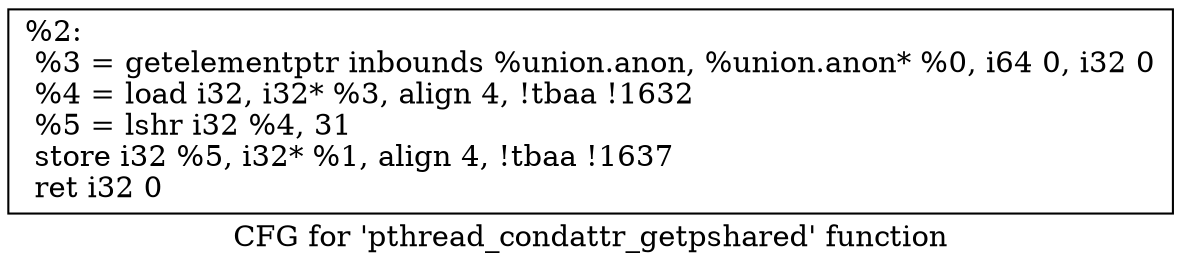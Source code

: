 digraph "CFG for 'pthread_condattr_getpshared' function" {
	label="CFG for 'pthread_condattr_getpshared' function";

	Node0x1ff4430 [shape=record,label="{%2:\l  %3 = getelementptr inbounds %union.anon, %union.anon* %0, i64 0, i32 0\l  %4 = load i32, i32* %3, align 4, !tbaa !1632\l  %5 = lshr i32 %4, 31\l  store i32 %5, i32* %1, align 4, !tbaa !1637\l  ret i32 0\l}"];
}
